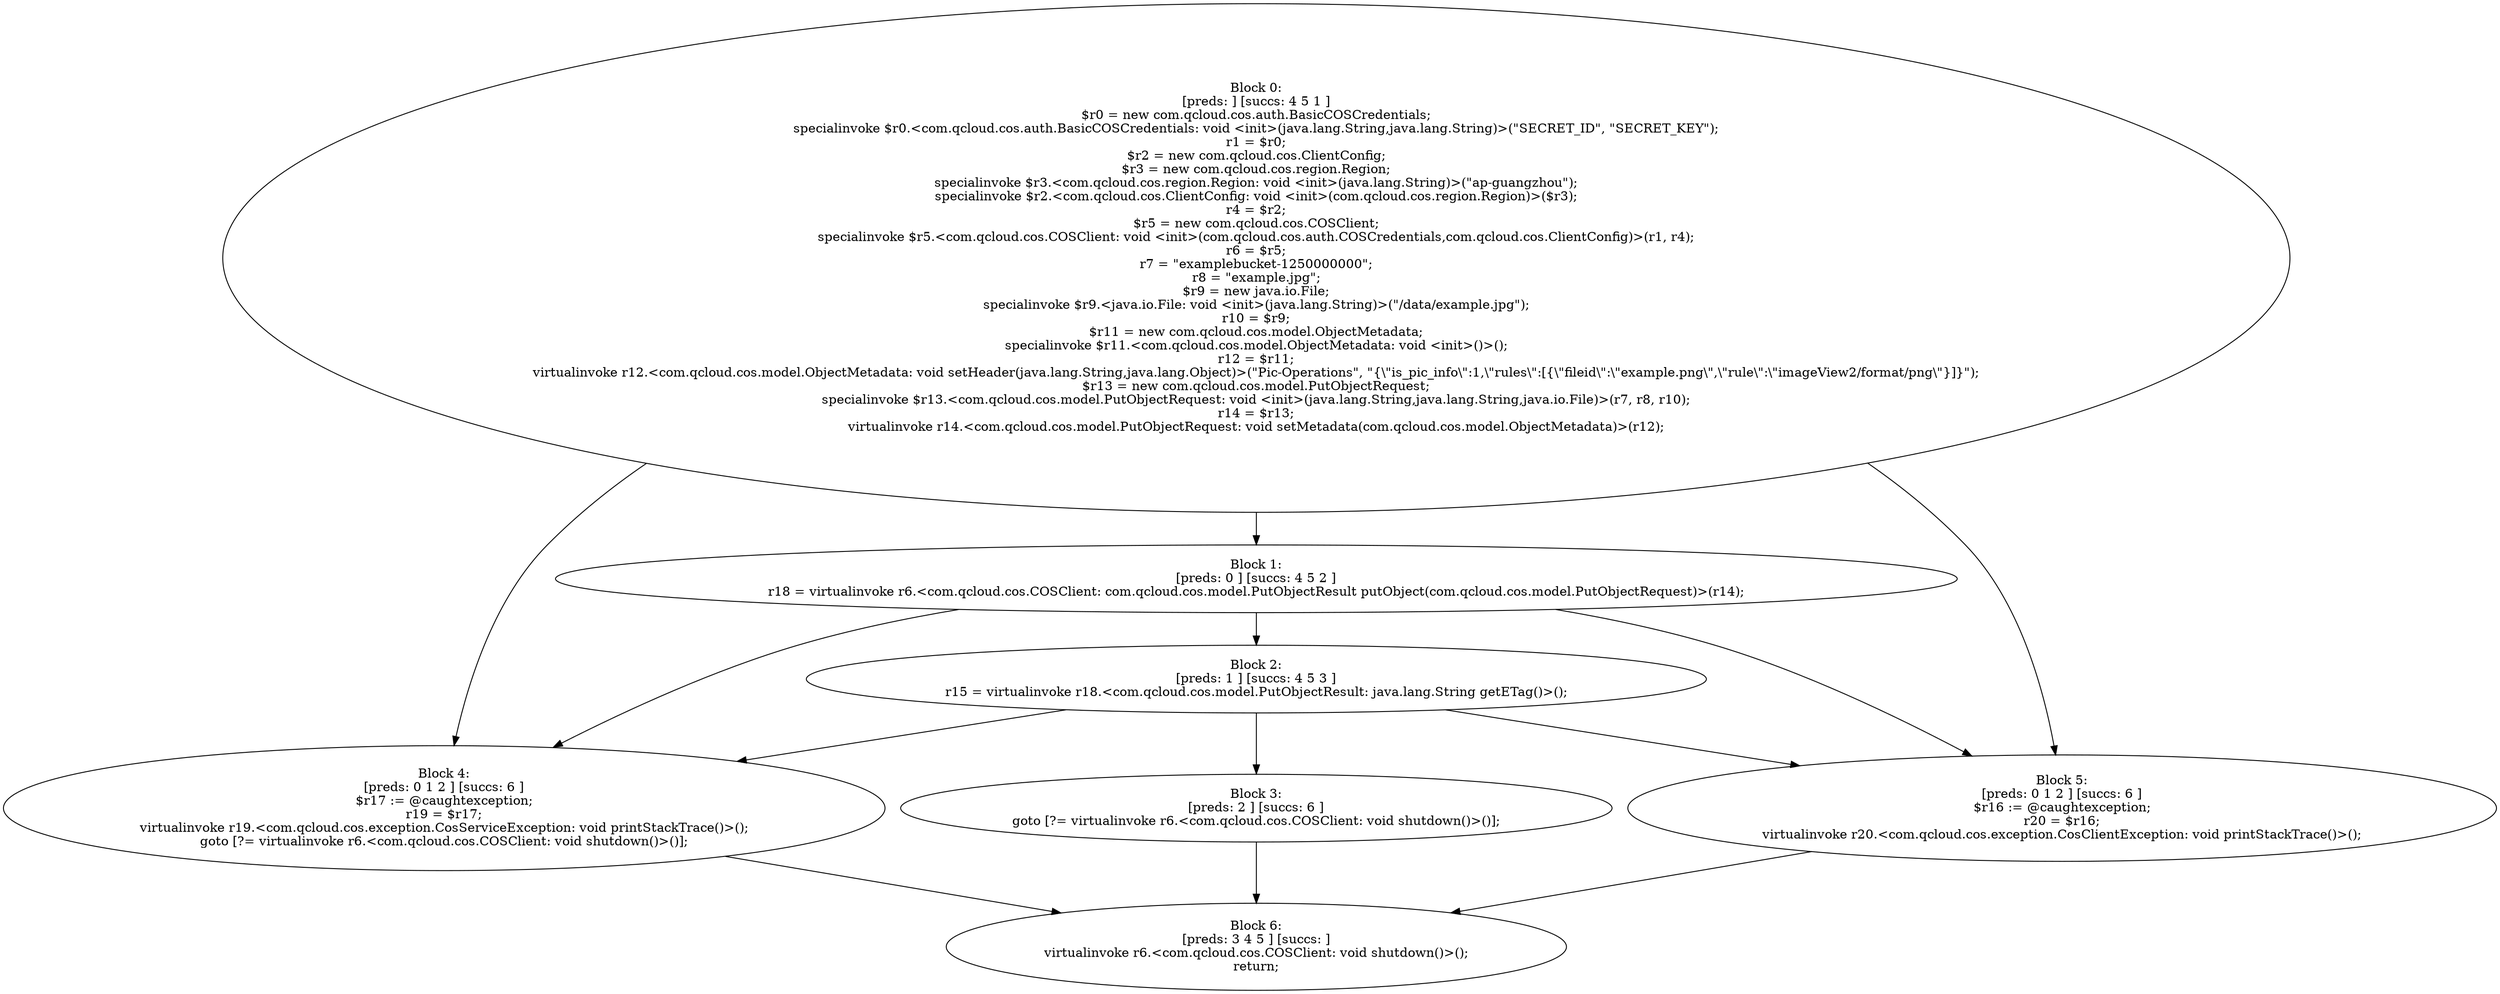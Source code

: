 digraph "unitGraph" {
    "Block 0:
[preds: ] [succs: 4 5 1 ]
$r0 = new com.qcloud.cos.auth.BasicCOSCredentials;
specialinvoke $r0.<com.qcloud.cos.auth.BasicCOSCredentials: void <init>(java.lang.String,java.lang.String)>(\"SECRET_ID\", \"SECRET_KEY\");
r1 = $r0;
$r2 = new com.qcloud.cos.ClientConfig;
$r3 = new com.qcloud.cos.region.Region;
specialinvoke $r3.<com.qcloud.cos.region.Region: void <init>(java.lang.String)>(\"ap-guangzhou\");
specialinvoke $r2.<com.qcloud.cos.ClientConfig: void <init>(com.qcloud.cos.region.Region)>($r3);
r4 = $r2;
$r5 = new com.qcloud.cos.COSClient;
specialinvoke $r5.<com.qcloud.cos.COSClient: void <init>(com.qcloud.cos.auth.COSCredentials,com.qcloud.cos.ClientConfig)>(r1, r4);
r6 = $r5;
r7 = \"examplebucket-1250000000\";
r8 = \"example.jpg\";
$r9 = new java.io.File;
specialinvoke $r9.<java.io.File: void <init>(java.lang.String)>(\"/data/example.jpg\");
r10 = $r9;
$r11 = new com.qcloud.cos.model.ObjectMetadata;
specialinvoke $r11.<com.qcloud.cos.model.ObjectMetadata: void <init>()>();
r12 = $r11;
virtualinvoke r12.<com.qcloud.cos.model.ObjectMetadata: void setHeader(java.lang.String,java.lang.Object)>(\"Pic-Operations\", \"{\\\"is_pic_info\\\":1,\\\"rules\\\":[{\\\"fileid\\\":\\\"example.png\\\",\\\"rule\\\":\\\"imageView2/format/png\\\"}]}\");
$r13 = new com.qcloud.cos.model.PutObjectRequest;
specialinvoke $r13.<com.qcloud.cos.model.PutObjectRequest: void <init>(java.lang.String,java.lang.String,java.io.File)>(r7, r8, r10);
r14 = $r13;
virtualinvoke r14.<com.qcloud.cos.model.PutObjectRequest: void setMetadata(com.qcloud.cos.model.ObjectMetadata)>(r12);
"
    "Block 1:
[preds: 0 ] [succs: 4 5 2 ]
r18 = virtualinvoke r6.<com.qcloud.cos.COSClient: com.qcloud.cos.model.PutObjectResult putObject(com.qcloud.cos.model.PutObjectRequest)>(r14);
"
    "Block 2:
[preds: 1 ] [succs: 4 5 3 ]
r15 = virtualinvoke r18.<com.qcloud.cos.model.PutObjectResult: java.lang.String getETag()>();
"
    "Block 3:
[preds: 2 ] [succs: 6 ]
goto [?= virtualinvoke r6.<com.qcloud.cos.COSClient: void shutdown()>()];
"
    "Block 4:
[preds: 0 1 2 ] [succs: 6 ]
$r17 := @caughtexception;
r19 = $r17;
virtualinvoke r19.<com.qcloud.cos.exception.CosServiceException: void printStackTrace()>();
goto [?= virtualinvoke r6.<com.qcloud.cos.COSClient: void shutdown()>()];
"
    "Block 5:
[preds: 0 1 2 ] [succs: 6 ]
$r16 := @caughtexception;
r20 = $r16;
virtualinvoke r20.<com.qcloud.cos.exception.CosClientException: void printStackTrace()>();
"
    "Block 6:
[preds: 3 4 5 ] [succs: ]
virtualinvoke r6.<com.qcloud.cos.COSClient: void shutdown()>();
return;
"
    "Block 0:
[preds: ] [succs: 4 5 1 ]
$r0 = new com.qcloud.cos.auth.BasicCOSCredentials;
specialinvoke $r0.<com.qcloud.cos.auth.BasicCOSCredentials: void <init>(java.lang.String,java.lang.String)>(\"SECRET_ID\", \"SECRET_KEY\");
r1 = $r0;
$r2 = new com.qcloud.cos.ClientConfig;
$r3 = new com.qcloud.cos.region.Region;
specialinvoke $r3.<com.qcloud.cos.region.Region: void <init>(java.lang.String)>(\"ap-guangzhou\");
specialinvoke $r2.<com.qcloud.cos.ClientConfig: void <init>(com.qcloud.cos.region.Region)>($r3);
r4 = $r2;
$r5 = new com.qcloud.cos.COSClient;
specialinvoke $r5.<com.qcloud.cos.COSClient: void <init>(com.qcloud.cos.auth.COSCredentials,com.qcloud.cos.ClientConfig)>(r1, r4);
r6 = $r5;
r7 = \"examplebucket-1250000000\";
r8 = \"example.jpg\";
$r9 = new java.io.File;
specialinvoke $r9.<java.io.File: void <init>(java.lang.String)>(\"/data/example.jpg\");
r10 = $r9;
$r11 = new com.qcloud.cos.model.ObjectMetadata;
specialinvoke $r11.<com.qcloud.cos.model.ObjectMetadata: void <init>()>();
r12 = $r11;
virtualinvoke r12.<com.qcloud.cos.model.ObjectMetadata: void setHeader(java.lang.String,java.lang.Object)>(\"Pic-Operations\", \"{\\\"is_pic_info\\\":1,\\\"rules\\\":[{\\\"fileid\\\":\\\"example.png\\\",\\\"rule\\\":\\\"imageView2/format/png\\\"}]}\");
$r13 = new com.qcloud.cos.model.PutObjectRequest;
specialinvoke $r13.<com.qcloud.cos.model.PutObjectRequest: void <init>(java.lang.String,java.lang.String,java.io.File)>(r7, r8, r10);
r14 = $r13;
virtualinvoke r14.<com.qcloud.cos.model.PutObjectRequest: void setMetadata(com.qcloud.cos.model.ObjectMetadata)>(r12);
"->"Block 4:
[preds: 0 1 2 ] [succs: 6 ]
$r17 := @caughtexception;
r19 = $r17;
virtualinvoke r19.<com.qcloud.cos.exception.CosServiceException: void printStackTrace()>();
goto [?= virtualinvoke r6.<com.qcloud.cos.COSClient: void shutdown()>()];
";
    "Block 0:
[preds: ] [succs: 4 5 1 ]
$r0 = new com.qcloud.cos.auth.BasicCOSCredentials;
specialinvoke $r0.<com.qcloud.cos.auth.BasicCOSCredentials: void <init>(java.lang.String,java.lang.String)>(\"SECRET_ID\", \"SECRET_KEY\");
r1 = $r0;
$r2 = new com.qcloud.cos.ClientConfig;
$r3 = new com.qcloud.cos.region.Region;
specialinvoke $r3.<com.qcloud.cos.region.Region: void <init>(java.lang.String)>(\"ap-guangzhou\");
specialinvoke $r2.<com.qcloud.cos.ClientConfig: void <init>(com.qcloud.cos.region.Region)>($r3);
r4 = $r2;
$r5 = new com.qcloud.cos.COSClient;
specialinvoke $r5.<com.qcloud.cos.COSClient: void <init>(com.qcloud.cos.auth.COSCredentials,com.qcloud.cos.ClientConfig)>(r1, r4);
r6 = $r5;
r7 = \"examplebucket-1250000000\";
r8 = \"example.jpg\";
$r9 = new java.io.File;
specialinvoke $r9.<java.io.File: void <init>(java.lang.String)>(\"/data/example.jpg\");
r10 = $r9;
$r11 = new com.qcloud.cos.model.ObjectMetadata;
specialinvoke $r11.<com.qcloud.cos.model.ObjectMetadata: void <init>()>();
r12 = $r11;
virtualinvoke r12.<com.qcloud.cos.model.ObjectMetadata: void setHeader(java.lang.String,java.lang.Object)>(\"Pic-Operations\", \"{\\\"is_pic_info\\\":1,\\\"rules\\\":[{\\\"fileid\\\":\\\"example.png\\\",\\\"rule\\\":\\\"imageView2/format/png\\\"}]}\");
$r13 = new com.qcloud.cos.model.PutObjectRequest;
specialinvoke $r13.<com.qcloud.cos.model.PutObjectRequest: void <init>(java.lang.String,java.lang.String,java.io.File)>(r7, r8, r10);
r14 = $r13;
virtualinvoke r14.<com.qcloud.cos.model.PutObjectRequest: void setMetadata(com.qcloud.cos.model.ObjectMetadata)>(r12);
"->"Block 5:
[preds: 0 1 2 ] [succs: 6 ]
$r16 := @caughtexception;
r20 = $r16;
virtualinvoke r20.<com.qcloud.cos.exception.CosClientException: void printStackTrace()>();
";
    "Block 0:
[preds: ] [succs: 4 5 1 ]
$r0 = new com.qcloud.cos.auth.BasicCOSCredentials;
specialinvoke $r0.<com.qcloud.cos.auth.BasicCOSCredentials: void <init>(java.lang.String,java.lang.String)>(\"SECRET_ID\", \"SECRET_KEY\");
r1 = $r0;
$r2 = new com.qcloud.cos.ClientConfig;
$r3 = new com.qcloud.cos.region.Region;
specialinvoke $r3.<com.qcloud.cos.region.Region: void <init>(java.lang.String)>(\"ap-guangzhou\");
specialinvoke $r2.<com.qcloud.cos.ClientConfig: void <init>(com.qcloud.cos.region.Region)>($r3);
r4 = $r2;
$r5 = new com.qcloud.cos.COSClient;
specialinvoke $r5.<com.qcloud.cos.COSClient: void <init>(com.qcloud.cos.auth.COSCredentials,com.qcloud.cos.ClientConfig)>(r1, r4);
r6 = $r5;
r7 = \"examplebucket-1250000000\";
r8 = \"example.jpg\";
$r9 = new java.io.File;
specialinvoke $r9.<java.io.File: void <init>(java.lang.String)>(\"/data/example.jpg\");
r10 = $r9;
$r11 = new com.qcloud.cos.model.ObjectMetadata;
specialinvoke $r11.<com.qcloud.cos.model.ObjectMetadata: void <init>()>();
r12 = $r11;
virtualinvoke r12.<com.qcloud.cos.model.ObjectMetadata: void setHeader(java.lang.String,java.lang.Object)>(\"Pic-Operations\", \"{\\\"is_pic_info\\\":1,\\\"rules\\\":[{\\\"fileid\\\":\\\"example.png\\\",\\\"rule\\\":\\\"imageView2/format/png\\\"}]}\");
$r13 = new com.qcloud.cos.model.PutObjectRequest;
specialinvoke $r13.<com.qcloud.cos.model.PutObjectRequest: void <init>(java.lang.String,java.lang.String,java.io.File)>(r7, r8, r10);
r14 = $r13;
virtualinvoke r14.<com.qcloud.cos.model.PutObjectRequest: void setMetadata(com.qcloud.cos.model.ObjectMetadata)>(r12);
"->"Block 1:
[preds: 0 ] [succs: 4 5 2 ]
r18 = virtualinvoke r6.<com.qcloud.cos.COSClient: com.qcloud.cos.model.PutObjectResult putObject(com.qcloud.cos.model.PutObjectRequest)>(r14);
";
    "Block 1:
[preds: 0 ] [succs: 4 5 2 ]
r18 = virtualinvoke r6.<com.qcloud.cos.COSClient: com.qcloud.cos.model.PutObjectResult putObject(com.qcloud.cos.model.PutObjectRequest)>(r14);
"->"Block 4:
[preds: 0 1 2 ] [succs: 6 ]
$r17 := @caughtexception;
r19 = $r17;
virtualinvoke r19.<com.qcloud.cos.exception.CosServiceException: void printStackTrace()>();
goto [?= virtualinvoke r6.<com.qcloud.cos.COSClient: void shutdown()>()];
";
    "Block 1:
[preds: 0 ] [succs: 4 5 2 ]
r18 = virtualinvoke r6.<com.qcloud.cos.COSClient: com.qcloud.cos.model.PutObjectResult putObject(com.qcloud.cos.model.PutObjectRequest)>(r14);
"->"Block 5:
[preds: 0 1 2 ] [succs: 6 ]
$r16 := @caughtexception;
r20 = $r16;
virtualinvoke r20.<com.qcloud.cos.exception.CosClientException: void printStackTrace()>();
";
    "Block 1:
[preds: 0 ] [succs: 4 5 2 ]
r18 = virtualinvoke r6.<com.qcloud.cos.COSClient: com.qcloud.cos.model.PutObjectResult putObject(com.qcloud.cos.model.PutObjectRequest)>(r14);
"->"Block 2:
[preds: 1 ] [succs: 4 5 3 ]
r15 = virtualinvoke r18.<com.qcloud.cos.model.PutObjectResult: java.lang.String getETag()>();
";
    "Block 2:
[preds: 1 ] [succs: 4 5 3 ]
r15 = virtualinvoke r18.<com.qcloud.cos.model.PutObjectResult: java.lang.String getETag()>();
"->"Block 4:
[preds: 0 1 2 ] [succs: 6 ]
$r17 := @caughtexception;
r19 = $r17;
virtualinvoke r19.<com.qcloud.cos.exception.CosServiceException: void printStackTrace()>();
goto [?= virtualinvoke r6.<com.qcloud.cos.COSClient: void shutdown()>()];
";
    "Block 2:
[preds: 1 ] [succs: 4 5 3 ]
r15 = virtualinvoke r18.<com.qcloud.cos.model.PutObjectResult: java.lang.String getETag()>();
"->"Block 5:
[preds: 0 1 2 ] [succs: 6 ]
$r16 := @caughtexception;
r20 = $r16;
virtualinvoke r20.<com.qcloud.cos.exception.CosClientException: void printStackTrace()>();
";
    "Block 2:
[preds: 1 ] [succs: 4 5 3 ]
r15 = virtualinvoke r18.<com.qcloud.cos.model.PutObjectResult: java.lang.String getETag()>();
"->"Block 3:
[preds: 2 ] [succs: 6 ]
goto [?= virtualinvoke r6.<com.qcloud.cos.COSClient: void shutdown()>()];
";
    "Block 3:
[preds: 2 ] [succs: 6 ]
goto [?= virtualinvoke r6.<com.qcloud.cos.COSClient: void shutdown()>()];
"->"Block 6:
[preds: 3 4 5 ] [succs: ]
virtualinvoke r6.<com.qcloud.cos.COSClient: void shutdown()>();
return;
";
    "Block 4:
[preds: 0 1 2 ] [succs: 6 ]
$r17 := @caughtexception;
r19 = $r17;
virtualinvoke r19.<com.qcloud.cos.exception.CosServiceException: void printStackTrace()>();
goto [?= virtualinvoke r6.<com.qcloud.cos.COSClient: void shutdown()>()];
"->"Block 6:
[preds: 3 4 5 ] [succs: ]
virtualinvoke r6.<com.qcloud.cos.COSClient: void shutdown()>();
return;
";
    "Block 5:
[preds: 0 1 2 ] [succs: 6 ]
$r16 := @caughtexception;
r20 = $r16;
virtualinvoke r20.<com.qcloud.cos.exception.CosClientException: void printStackTrace()>();
"->"Block 6:
[preds: 3 4 5 ] [succs: ]
virtualinvoke r6.<com.qcloud.cos.COSClient: void shutdown()>();
return;
";
}
